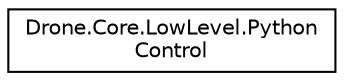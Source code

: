 digraph "Graphical Class Hierarchy"
{
  edge [fontname="Helvetica",fontsize="10",labelfontname="Helvetica",labelfontsize="10"];
  node [fontname="Helvetica",fontsize="10",shape=record];
  rankdir="LR";
  Node1 [label="Drone.Core.LowLevel.Python\lControl",height=0.2,width=0.4,color="black", fillcolor="white", style="filled",URL="$d7/df8/class_drone_1_1_core_1_1_low_level_1_1_python_control.html"];
}
